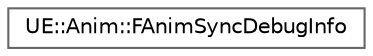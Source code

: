 digraph "Graphical Class Hierarchy"
{
 // INTERACTIVE_SVG=YES
 // LATEX_PDF_SIZE
  bgcolor="transparent";
  edge [fontname=Helvetica,fontsize=10,labelfontname=Helvetica,labelfontsize=10];
  node [fontname=Helvetica,fontsize=10,shape=box,height=0.2,width=0.4];
  rankdir="LR";
  Node0 [id="Node000000",label="UE::Anim::FAnimSyncDebugInfo",height=0.2,width=0.4,color="grey40", fillcolor="white", style="filled",URL="$d6/d99/structUE_1_1Anim_1_1FAnimSyncDebugInfo.html",tooltip=" "];
}
